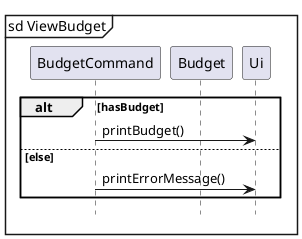 @startuml

mainframe sd ViewBudget
participant BudgetCommand
participant Budget
participant Ui

alt hasBudget
    BudgetCommand -> Ui: printBudget()
else else
    BudgetCommand -> Ui: printErrorMessage()
end

hide footbox
@enduml